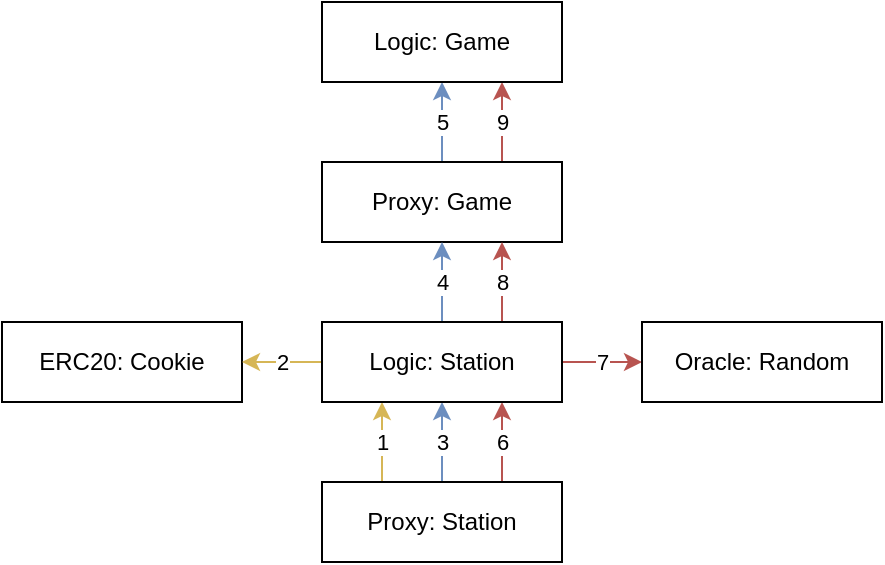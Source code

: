<mxfile version="24.7.8">
  <diagram id="3cFQ9Y0VJxpYQzrEPY2X" name="Overview">
    <mxGraphModel dx="386" dy="276" grid="1" gridSize="10" guides="1" tooltips="1" connect="1" arrows="1" fold="1" page="1" pageScale="1" pageWidth="827" pageHeight="1169" math="0" shadow="0">
      <root>
        <mxCell id="0" />
        <mxCell id="1" parent="0" />
        <mxCell id="_VIjRaBYLu4TXCm6gSEv-1" value="ERC20: Cookie" style="rounded=0;whiteSpace=wrap;html=1;" parent="1" vertex="1">
          <mxGeometry x="280" y="280" width="120" height="40" as="geometry" />
        </mxCell>
        <mxCell id="I3ixW6gA5wUIK1e_IgXz-2" value="5" style="edgeStyle=orthogonalEdgeStyle;rounded=0;orthogonalLoop=1;jettySize=auto;html=1;entryX=0.5;entryY=1;entryDx=0;entryDy=0;fillColor=#dae8fc;strokeColor=#6c8ebf;" edge="1" parent="1" source="_VIjRaBYLu4TXCm6gSEv-2" target="I3ixW6gA5wUIK1e_IgXz-1">
          <mxGeometry relative="1" as="geometry">
            <mxPoint as="offset" />
          </mxGeometry>
        </mxCell>
        <mxCell id="I3ixW6gA5wUIK1e_IgXz-8" value="9" style="edgeStyle=orthogonalEdgeStyle;rounded=0;orthogonalLoop=1;jettySize=auto;html=1;exitX=0.75;exitY=0;exitDx=0;exitDy=0;entryX=0.75;entryY=1;entryDx=0;entryDy=0;fillColor=#f8cecc;strokeColor=#b85450;" edge="1" parent="1" source="_VIjRaBYLu4TXCm6gSEv-2" target="I3ixW6gA5wUIK1e_IgXz-1">
          <mxGeometry relative="1" as="geometry" />
        </mxCell>
        <mxCell id="_VIjRaBYLu4TXCm6gSEv-2" value="Proxy: Game" style="rounded=0;whiteSpace=wrap;html=1;" parent="1" vertex="1">
          <mxGeometry x="440" y="200" width="120" height="40" as="geometry" />
        </mxCell>
        <mxCell id="I3ixW6gA5wUIK1e_IgXz-4" value="6" style="edgeStyle=orthogonalEdgeStyle;rounded=0;orthogonalLoop=1;jettySize=auto;html=1;exitX=0.75;exitY=0;exitDx=0;exitDy=0;entryX=0.75;entryY=1;entryDx=0;entryDy=0;fillColor=#f8cecc;strokeColor=#b85450;" edge="1" parent="1" source="_VIjRaBYLu4TXCm6gSEv-3" target="_VIjRaBYLu4TXCm6gSEv-5">
          <mxGeometry relative="1" as="geometry" />
        </mxCell>
        <mxCell id="I3ixW6gA5wUIK1e_IgXz-6" value="1" style="edgeStyle=orthogonalEdgeStyle;rounded=0;orthogonalLoop=1;jettySize=auto;html=1;exitX=0.25;exitY=0;exitDx=0;exitDy=0;entryX=0.25;entryY=1;entryDx=0;entryDy=0;fillColor=#fff2cc;strokeColor=#d6b656;" edge="1" parent="1" source="_VIjRaBYLu4TXCm6gSEv-3" target="_VIjRaBYLu4TXCm6gSEv-5">
          <mxGeometry relative="1" as="geometry" />
        </mxCell>
        <mxCell id="I3ixW6gA5wUIK1e_IgXz-7" value="3" style="edgeStyle=orthogonalEdgeStyle;rounded=0;orthogonalLoop=1;jettySize=auto;html=1;entryX=0.5;entryY=1;entryDx=0;entryDy=0;fillColor=#dae8fc;strokeColor=#6c8ebf;" edge="1" parent="1" source="_VIjRaBYLu4TXCm6gSEv-3" target="_VIjRaBYLu4TXCm6gSEv-5">
          <mxGeometry relative="1" as="geometry" />
        </mxCell>
        <mxCell id="_VIjRaBYLu4TXCm6gSEv-3" value="Proxy: Station" style="rounded=0;whiteSpace=wrap;html=1;" parent="1" vertex="1">
          <mxGeometry x="440" y="360" width="120" height="40" as="geometry" />
        </mxCell>
        <mxCell id="_VIjRaBYLu4TXCm6gSEv-7" value="4" style="edgeStyle=orthogonalEdgeStyle;rounded=0;orthogonalLoop=1;jettySize=auto;html=1;entryX=0.5;entryY=1;entryDx=0;entryDy=0;fillColor=#dae8fc;strokeColor=#6c8ebf;" parent="1" source="_VIjRaBYLu4TXCm6gSEv-5" target="_VIjRaBYLu4TXCm6gSEv-2" edge="1">
          <mxGeometry relative="1" as="geometry" />
        </mxCell>
        <mxCell id="_VIjRaBYLu4TXCm6gSEv-8" value="2" style="edgeStyle=orthogonalEdgeStyle;rounded=0;orthogonalLoop=1;jettySize=auto;html=1;entryX=1;entryY=0.5;entryDx=0;entryDy=0;strokeColor=#d6b656;startArrow=none;startFill=0;fillColor=#fff2cc;" parent="1" source="_VIjRaBYLu4TXCm6gSEv-5" target="_VIjRaBYLu4TXCm6gSEv-1" edge="1">
          <mxGeometry relative="1" as="geometry" />
        </mxCell>
        <mxCell id="_VIjRaBYLu4TXCm6gSEv-10" value="7" style="edgeStyle=orthogonalEdgeStyle;rounded=0;orthogonalLoop=1;jettySize=auto;html=1;exitX=1;exitY=0.5;exitDx=0;exitDy=0;entryX=0;entryY=0.5;entryDx=0;entryDy=0;startArrow=none;startFill=0;fillColor=#f8cecc;strokeColor=#b85450;" parent="1" source="_VIjRaBYLu4TXCm6gSEv-5" target="_VIjRaBYLu4TXCm6gSEv-9" edge="1">
          <mxGeometry relative="1" as="geometry" />
        </mxCell>
        <mxCell id="I3ixW6gA5wUIK1e_IgXz-5" value="8" style="edgeStyle=orthogonalEdgeStyle;rounded=0;orthogonalLoop=1;jettySize=auto;html=1;exitX=0.75;exitY=0;exitDx=0;exitDy=0;entryX=0.75;entryY=1;entryDx=0;entryDy=0;fillColor=#f8cecc;strokeColor=#b85450;" edge="1" parent="1" source="_VIjRaBYLu4TXCm6gSEv-5" target="_VIjRaBYLu4TXCm6gSEv-2">
          <mxGeometry relative="1" as="geometry">
            <mxPoint as="offset" />
          </mxGeometry>
        </mxCell>
        <mxCell id="_VIjRaBYLu4TXCm6gSEv-5" value="Logic: Station" style="rounded=0;whiteSpace=wrap;html=1;" parent="1" vertex="1">
          <mxGeometry x="440" y="280" width="120" height="40" as="geometry" />
        </mxCell>
        <mxCell id="_VIjRaBYLu4TXCm6gSEv-9" value="Oracle: Random" style="rounded=0;whiteSpace=wrap;html=1;" parent="1" vertex="1">
          <mxGeometry x="600" y="280" width="120" height="40" as="geometry" />
        </mxCell>
        <mxCell id="I3ixW6gA5wUIK1e_IgXz-1" value="Logic: Game" style="rounded=0;whiteSpace=wrap;html=1;" vertex="1" parent="1">
          <mxGeometry x="440" y="120" width="120" height="40" as="geometry" />
        </mxCell>
      </root>
    </mxGraphModel>
  </diagram>
</mxfile>
